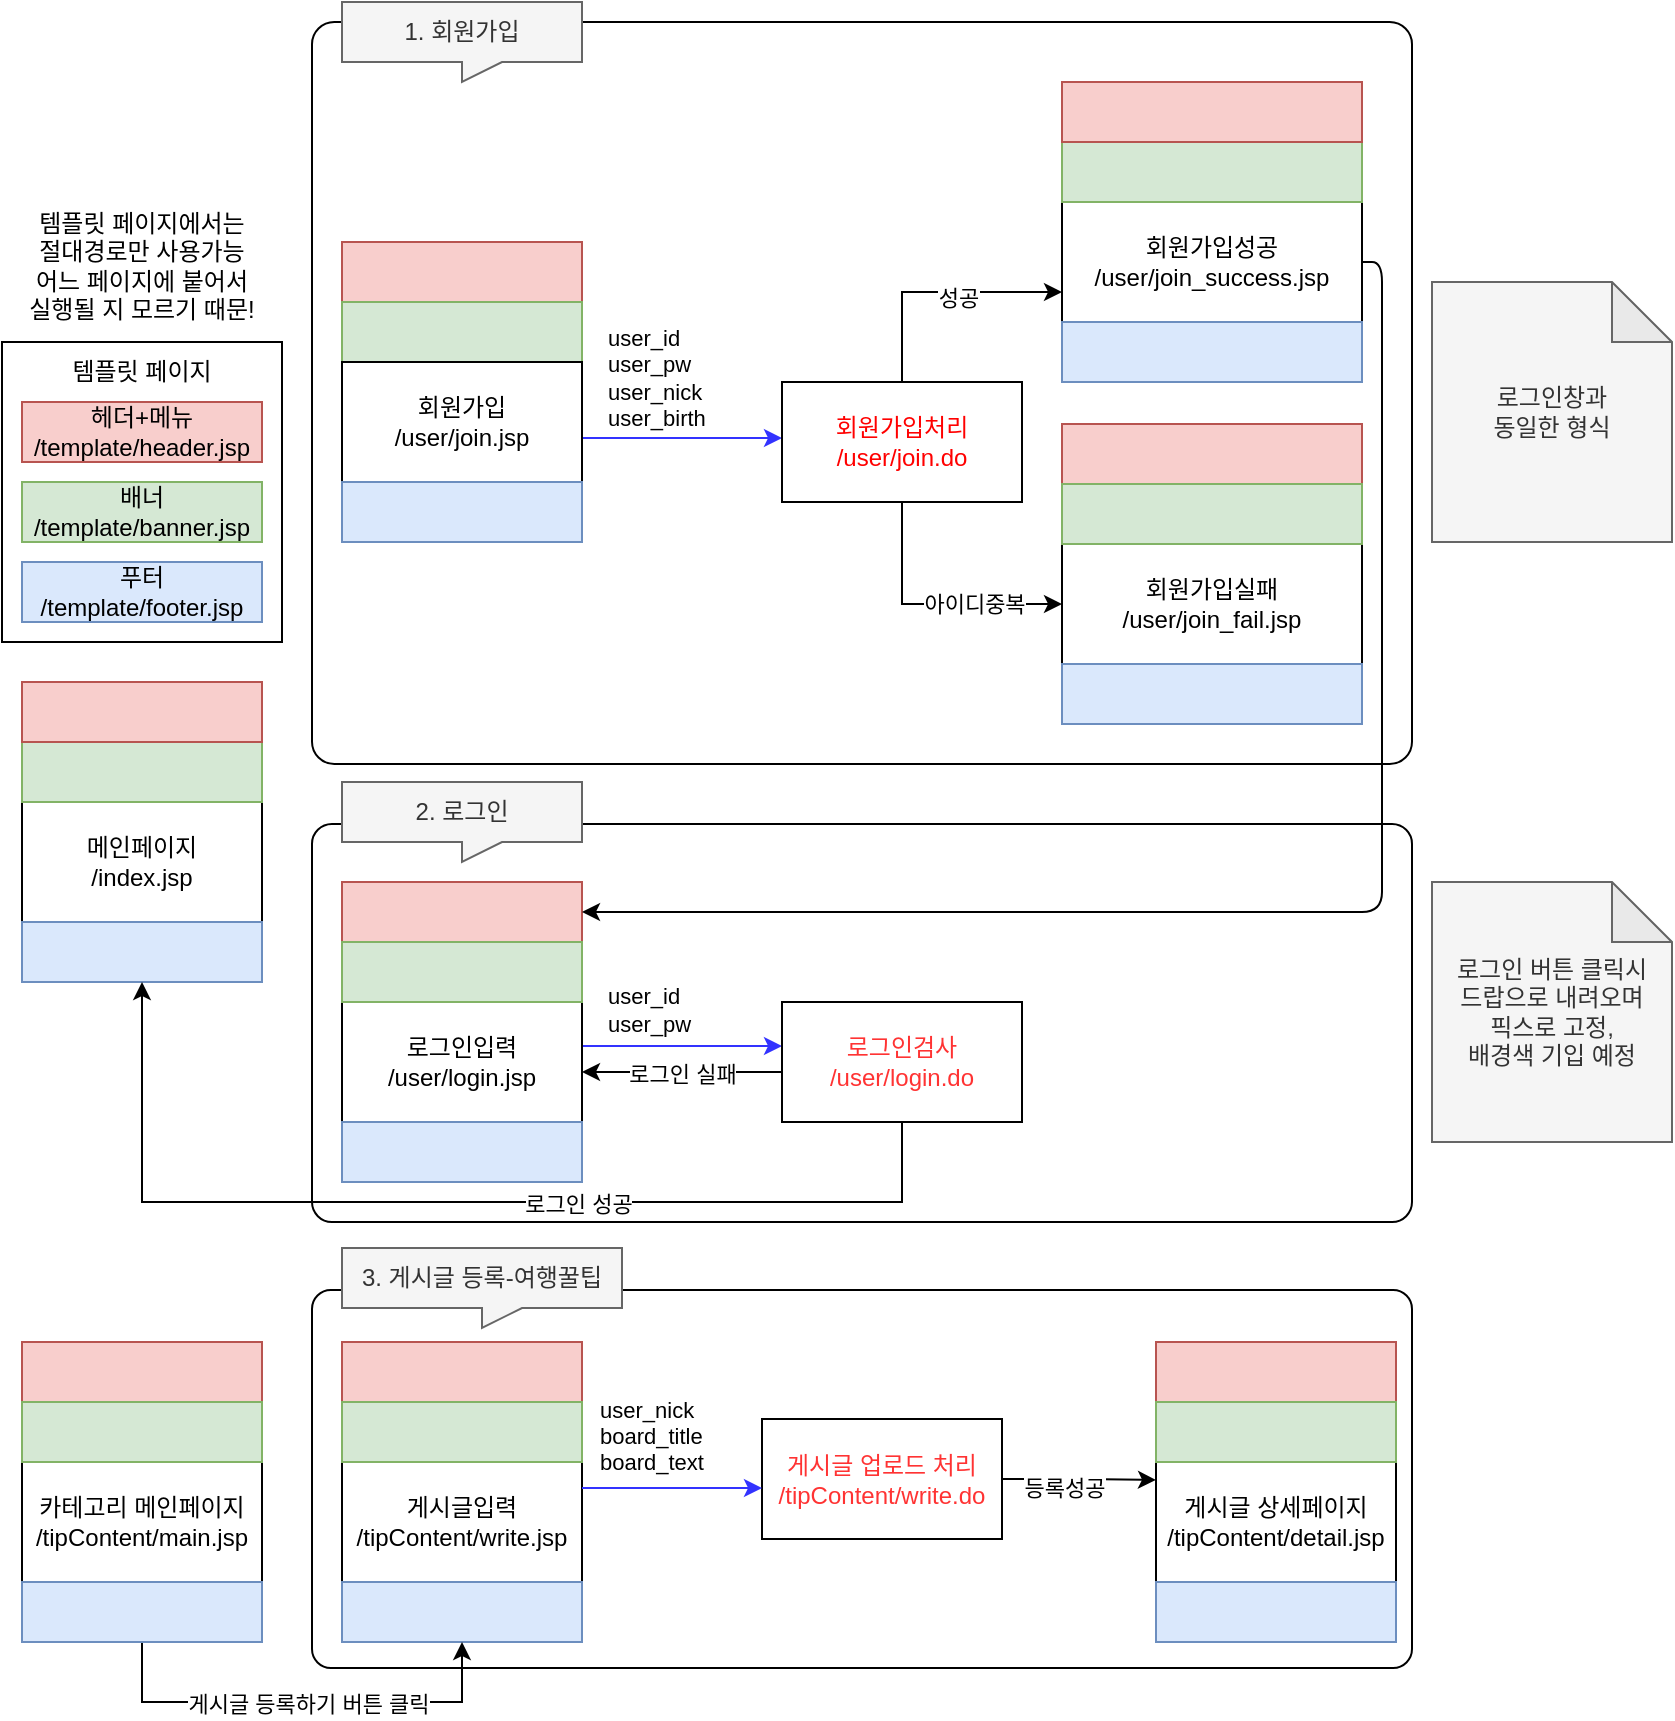 <mxfile version="14.1.8" type="github">
  <diagram id="ZsBfRqcbH99QROAvJv4S" name="Page-1">
    <mxGraphModel dx="851" dy="723" grid="1" gridSize="10" guides="1" tooltips="1" connect="1" arrows="1" fold="1" page="1" pageScale="1" pageWidth="1169" pageHeight="1654" math="0" shadow="0">
      <root>
        <mxCell id="0" />
        <mxCell id="1" parent="0" />
        <mxCell id="gZ8JV7jaEIuzKvq_sZsB-1" value="" style="rounded=0;whiteSpace=wrap;html=1;" vertex="1" parent="1">
          <mxGeometry x="100" y="190" width="140" height="150" as="geometry" />
        </mxCell>
        <mxCell id="gZ8JV7jaEIuzKvq_sZsB-2" value="헤더+메뉴&lt;br&gt;/template/header.jsp" style="rounded=0;whiteSpace=wrap;html=1;fillColor=#f8cecc;strokeColor=#b85450;" vertex="1" parent="1">
          <mxGeometry x="110" y="220" width="120" height="30" as="geometry" />
        </mxCell>
        <mxCell id="gZ8JV7jaEIuzKvq_sZsB-3" value="배너&lt;br&gt;/template/banner.jsp" style="rounded=0;whiteSpace=wrap;html=1;fillColor=#d5e8d4;strokeColor=#82b366;" vertex="1" parent="1">
          <mxGeometry x="110" y="260" width="120" height="30" as="geometry" />
        </mxCell>
        <mxCell id="gZ8JV7jaEIuzKvq_sZsB-4" value="푸터&lt;br&gt;/template/footer.jsp" style="rounded=0;whiteSpace=wrap;html=1;fillColor=#dae8fc;strokeColor=#6c8ebf;" vertex="1" parent="1">
          <mxGeometry x="110" y="300" width="120" height="30" as="geometry" />
        </mxCell>
        <mxCell id="gZ8JV7jaEIuzKvq_sZsB-5" value="템플릿 페이지" style="text;html=1;strokeColor=none;fillColor=none;align=center;verticalAlign=middle;whiteSpace=wrap;rounded=0;" vertex="1" parent="1">
          <mxGeometry x="130" y="195" width="80" height="20" as="geometry" />
        </mxCell>
        <mxCell id="gZ8JV7jaEIuzKvq_sZsB-6" value="템플릿 페이지에서는 &lt;br&gt;절대경로만 사용가능&lt;br&gt;어느 페이지에 붙어서&lt;br&gt;실행될 지 모르기 때문!" style="text;html=1;strokeColor=none;fillColor=none;align=center;verticalAlign=middle;whiteSpace=wrap;rounded=0;" vertex="1" parent="1">
          <mxGeometry x="100" y="120" width="140" height="64" as="geometry" />
        </mxCell>
        <mxCell id="gZ8JV7jaEIuzKvq_sZsB-26" value="" style="rounded=1;whiteSpace=wrap;html=1;strokeColor=#000000;fontColor=#000000;align=left;arcSize=5;" vertex="1" parent="1">
          <mxGeometry x="255" y="431" width="550" height="199" as="geometry" />
        </mxCell>
        <mxCell id="gZ8JV7jaEIuzKvq_sZsB-27" value="" style="rounded=1;whiteSpace=wrap;html=1;fontColor=#000000;align=left;arcSize=3;" vertex="1" parent="1">
          <mxGeometry x="255" y="30" width="550" height="371" as="geometry" />
        </mxCell>
        <mxCell id="gZ8JV7jaEIuzKvq_sZsB-29" value="메인페이지&lt;br&gt;/index.jsp" style="rounded=0;whiteSpace=wrap;html=1;" vertex="1" parent="1">
          <mxGeometry x="110" y="420" width="120" height="60" as="geometry" />
        </mxCell>
        <mxCell id="gZ8JV7jaEIuzKvq_sZsB-30" value="" style="edgeStyle=orthogonalEdgeStyle;rounded=0;orthogonalLoop=1;jettySize=auto;html=1;strokeColor=#3333FF;" edge="1" parent="1">
          <mxGeometry relative="1" as="geometry">
            <mxPoint x="390" y="238" as="sourcePoint" />
            <mxPoint x="490" y="238" as="targetPoint" />
          </mxGeometry>
        </mxCell>
        <mxCell id="gZ8JV7jaEIuzKvq_sZsB-31" value="user_id&lt;br&gt;user_pw&lt;br&gt;user_nick&lt;br&gt;user_birth" style="edgeLabel;html=1;align=left;verticalAlign=middle;resizable=0;points=[];" vertex="1" connectable="0" parent="gZ8JV7jaEIuzKvq_sZsB-30">
          <mxGeometry x="0.345" y="-1" relative="1" as="geometry">
            <mxPoint x="-56.9" y="-31" as="offset" />
          </mxGeometry>
        </mxCell>
        <mxCell id="gZ8JV7jaEIuzKvq_sZsB-33" value="" style="rounded=0;whiteSpace=wrap;html=1;fillColor=#d5e8d4;strokeColor=#82b366;" vertex="1" parent="1">
          <mxGeometry x="110" y="390" width="120" height="30" as="geometry" />
        </mxCell>
        <mxCell id="gZ8JV7jaEIuzKvq_sZsB-35" value="" style="rounded=0;whiteSpace=wrap;html=1;fillColor=#dae8fc;strokeColor=#6c8ebf;" vertex="1" parent="1">
          <mxGeometry x="110" y="480" width="120" height="30" as="geometry" />
        </mxCell>
        <mxCell id="gZ8JV7jaEIuzKvq_sZsB-40" value="" style="edgeStyle=orthogonalEdgeStyle;rounded=0;orthogonalLoop=1;jettySize=auto;html=1;fontColor=#000000;exitX=0.5;exitY=1;exitDx=0;exitDy=0;entryX=0;entryY=0.5;entryDx=0;entryDy=0;" edge="1" parent="1" source="gZ8JV7jaEIuzKvq_sZsB-42" target="gZ8JV7jaEIuzKvq_sZsB-47">
          <mxGeometry relative="1" as="geometry">
            <Array as="points">
              <mxPoint x="550" y="321" />
            </Array>
          </mxGeometry>
        </mxCell>
        <mxCell id="gZ8JV7jaEIuzKvq_sZsB-41" value="아이디중복" style="edgeLabel;html=1;align=center;verticalAlign=middle;resizable=0;points=[];fontColor=#000000;" vertex="1" connectable="0" parent="gZ8JV7jaEIuzKvq_sZsB-40">
          <mxGeometry x="0.397" relative="1" as="geometry">
            <mxPoint x="-4.45" as="offset" />
          </mxGeometry>
        </mxCell>
        <mxCell id="gZ8JV7jaEIuzKvq_sZsB-65" style="edgeStyle=orthogonalEdgeStyle;rounded=0;orthogonalLoop=1;jettySize=auto;html=1;exitX=0.5;exitY=0;exitDx=0;exitDy=0;entryX=0;entryY=0.75;entryDx=0;entryDy=0;" edge="1" parent="1" source="gZ8JV7jaEIuzKvq_sZsB-42" target="gZ8JV7jaEIuzKvq_sZsB-44">
          <mxGeometry relative="1" as="geometry" />
        </mxCell>
        <mxCell id="gZ8JV7jaEIuzKvq_sZsB-66" value="성공" style="edgeLabel;html=1;align=center;verticalAlign=middle;resizable=0;points=[];" vertex="1" connectable="0" parent="gZ8JV7jaEIuzKvq_sZsB-65">
          <mxGeometry x="0.168" y="-3" relative="1" as="geometry">
            <mxPoint as="offset" />
          </mxGeometry>
        </mxCell>
        <mxCell id="gZ8JV7jaEIuzKvq_sZsB-42" value="회원가입처리&lt;br&gt;/user/join.do" style="rounded=0;whiteSpace=wrap;html=1;fontColor=#FF0000;" vertex="1" parent="1">
          <mxGeometry x="490" y="210" width="120" height="60" as="geometry" />
        </mxCell>
        <mxCell id="gZ8JV7jaEIuzKvq_sZsB-44" value="회원가입성공&lt;br&gt;/user/join_success.jsp" style="rounded=0;whiteSpace=wrap;html=1;" vertex="1" parent="1">
          <mxGeometry x="630" y="120" width="150" height="60" as="geometry" />
        </mxCell>
        <mxCell id="gZ8JV7jaEIuzKvq_sZsB-45" value="" style="rounded=0;whiteSpace=wrap;html=1;fillColor=#d5e8d4;strokeColor=#82b366;" vertex="1" parent="1">
          <mxGeometry x="630" y="90" width="150" height="30" as="geometry" />
        </mxCell>
        <mxCell id="gZ8JV7jaEIuzKvq_sZsB-46" value="" style="rounded=0;whiteSpace=wrap;html=1;fillColor=#dae8fc;strokeColor=#6c8ebf;" vertex="1" parent="1">
          <mxGeometry x="630" y="180" width="150" height="30" as="geometry" />
        </mxCell>
        <mxCell id="gZ8JV7jaEIuzKvq_sZsB-47" value="회원가입실패&lt;br&gt;/user/join_fail.jsp" style="rounded=0;whiteSpace=wrap;html=1;" vertex="1" parent="1">
          <mxGeometry x="630" y="291" width="150" height="60" as="geometry" />
        </mxCell>
        <mxCell id="gZ8JV7jaEIuzKvq_sZsB-48" value="" style="rounded=0;whiteSpace=wrap;html=1;fillColor=#f8cecc;strokeColor=#b85450;" vertex="1" parent="1">
          <mxGeometry x="630" y="231" width="150" height="30" as="geometry" />
        </mxCell>
        <mxCell id="gZ8JV7jaEIuzKvq_sZsB-49" value="" style="rounded=0;whiteSpace=wrap;html=1;fillColor=#dae8fc;strokeColor=#6c8ebf;" vertex="1" parent="1">
          <mxGeometry x="630" y="351" width="150" height="30" as="geometry" />
        </mxCell>
        <mxCell id="gZ8JV7jaEIuzKvq_sZsB-52" value="" style="rounded=0;whiteSpace=wrap;html=1;fillColor=#f8cecc;strokeColor=#b85450;" vertex="1" parent="1">
          <mxGeometry x="270" y="460" width="120" height="30" as="geometry" />
        </mxCell>
        <mxCell id="gZ8JV7jaEIuzKvq_sZsB-53" value="" style="edgeStyle=orthogonalEdgeStyle;rounded=0;orthogonalLoop=1;jettySize=auto;html=1;strokeColor=#3333FF;" edge="1" parent="1">
          <mxGeometry relative="1" as="geometry">
            <mxPoint x="390" y="542" as="sourcePoint" />
            <mxPoint x="490" y="542" as="targetPoint" />
            <Array as="points">
              <mxPoint x="450" y="542" />
              <mxPoint x="450" y="542" />
            </Array>
          </mxGeometry>
        </mxCell>
        <mxCell id="gZ8JV7jaEIuzKvq_sZsB-54" value="user_id&lt;br&gt;user_pw" style="edgeLabel;html=1;align=left;verticalAlign=middle;resizable=0;points=[];" vertex="1" connectable="0" parent="gZ8JV7jaEIuzKvq_sZsB-53">
          <mxGeometry x="-0.193" y="-1" relative="1" as="geometry">
            <mxPoint x="-30" y="-19" as="offset" />
          </mxGeometry>
        </mxCell>
        <mxCell id="gZ8JV7jaEIuzKvq_sZsB-55" value="로그인입력&lt;br&gt;/user/login.jsp" style="rounded=0;whiteSpace=wrap;html=1;" vertex="1" parent="1">
          <mxGeometry x="270" y="520" width="120" height="60" as="geometry" />
        </mxCell>
        <mxCell id="gZ8JV7jaEIuzKvq_sZsB-56" value="" style="rounded=0;whiteSpace=wrap;html=1;fillColor=#dae8fc;strokeColor=#6c8ebf;" vertex="1" parent="1">
          <mxGeometry x="270" y="580" width="120" height="30" as="geometry" />
        </mxCell>
        <mxCell id="gZ8JV7jaEIuzKvq_sZsB-57" value="" style="edgeStyle=orthogonalEdgeStyle;rounded=0;orthogonalLoop=1;jettySize=auto;html=1;fontColor=#000000;entryX=0.5;entryY=1;entryDx=0;entryDy=0;exitX=0.5;exitY=1;exitDx=0;exitDy=0;" edge="1" parent="1" source="gZ8JV7jaEIuzKvq_sZsB-60" target="gZ8JV7jaEIuzKvq_sZsB-35">
          <mxGeometry relative="1" as="geometry">
            <Array as="points">
              <mxPoint x="550" y="620" />
              <mxPoint x="170" y="620" />
            </Array>
          </mxGeometry>
        </mxCell>
        <mxCell id="gZ8JV7jaEIuzKvq_sZsB-58" value="로그인 성공" style="edgeLabel;html=1;align=center;verticalAlign=middle;resizable=0;points=[];fontColor=#000000;" vertex="1" connectable="0" parent="gZ8JV7jaEIuzKvq_sZsB-57">
          <mxGeometry x="-0.236" y="1" relative="1" as="geometry">
            <mxPoint as="offset" />
          </mxGeometry>
        </mxCell>
        <mxCell id="gZ8JV7jaEIuzKvq_sZsB-81" style="edgeStyle=orthogonalEdgeStyle;rounded=0;orthogonalLoop=1;jettySize=auto;html=1;exitX=0;exitY=0.5;exitDx=0;exitDy=0;entryX=1;entryY=0.5;entryDx=0;entryDy=0;" edge="1" parent="1">
          <mxGeometry relative="1" as="geometry">
            <mxPoint x="490" y="555" as="sourcePoint" />
            <mxPoint x="390" y="555" as="targetPoint" />
          </mxGeometry>
        </mxCell>
        <mxCell id="gZ8JV7jaEIuzKvq_sZsB-82" value="로그인 실패" style="edgeLabel;html=1;align=center;verticalAlign=middle;resizable=0;points=[];" vertex="1" connectable="0" parent="gZ8JV7jaEIuzKvq_sZsB-81">
          <mxGeometry x="-0.28" y="2" relative="1" as="geometry">
            <mxPoint x="-14" y="-1" as="offset" />
          </mxGeometry>
        </mxCell>
        <mxCell id="gZ8JV7jaEIuzKvq_sZsB-60" value="로그인검사&lt;br&gt;/user/login.do" style="rounded=0;whiteSpace=wrap;html=1;fontColor=#FF3333;" vertex="1" parent="1">
          <mxGeometry x="490" y="520" width="120" height="60" as="geometry" />
        </mxCell>
        <mxCell id="gZ8JV7jaEIuzKvq_sZsB-61" value="" style="rounded=0;whiteSpace=wrap;html=1;fillColor=#f8cecc;strokeColor=#b85450;" vertex="1" parent="1">
          <mxGeometry x="630" y="60" width="150" height="30" as="geometry" />
        </mxCell>
        <mxCell id="gZ8JV7jaEIuzKvq_sZsB-62" value="" style="rounded=0;whiteSpace=wrap;html=1;fillColor=#d5e8d4;strokeColor=#82b366;" vertex="1" parent="1">
          <mxGeometry x="630" y="261" width="150" height="30" as="geometry" />
        </mxCell>
        <mxCell id="gZ8JV7jaEIuzKvq_sZsB-63" value="" style="rounded=0;whiteSpace=wrap;html=1;fillColor=#f8cecc;strokeColor=#b85450;" vertex="1" parent="1">
          <mxGeometry x="110" y="360" width="120" height="30" as="geometry" />
        </mxCell>
        <mxCell id="gZ8JV7jaEIuzKvq_sZsB-67" value="" style="rounded=0;whiteSpace=wrap;html=1;fillColor=#f8cecc;strokeColor=#b85450;" vertex="1" parent="1">
          <mxGeometry x="270" y="140" width="120" height="30" as="geometry" />
        </mxCell>
        <mxCell id="gZ8JV7jaEIuzKvq_sZsB-68" value="" style="rounded=0;whiteSpace=wrap;html=1;fillColor=#d5e8d4;strokeColor=#82b366;" vertex="1" parent="1">
          <mxGeometry x="270" y="170" width="120" height="30" as="geometry" />
        </mxCell>
        <mxCell id="gZ8JV7jaEIuzKvq_sZsB-69" value="회원가입&lt;br&gt;/user/join.jsp" style="rounded=0;whiteSpace=wrap;html=1;" vertex="1" parent="1">
          <mxGeometry x="270" y="200" width="120" height="60" as="geometry" />
        </mxCell>
        <mxCell id="gZ8JV7jaEIuzKvq_sZsB-70" value="" style="rounded=0;whiteSpace=wrap;html=1;fillColor=#dae8fc;strokeColor=#6c8ebf;" vertex="1" parent="1">
          <mxGeometry x="270" y="260" width="120" height="30" as="geometry" />
        </mxCell>
        <mxCell id="gZ8JV7jaEIuzKvq_sZsB-72" value="1. 회원가입" style="shape=callout;whiteSpace=wrap;html=1;perimeter=calloutPerimeter;align=center;fillColor=#f5f5f5;strokeColor=#666666;fontColor=#333333;position2=0.5;size=10;position=0.5;" vertex="1" parent="1">
          <mxGeometry x="270" y="20" width="120" height="40" as="geometry" />
        </mxCell>
        <mxCell id="gZ8JV7jaEIuzKvq_sZsB-73" value="2. 로그인" style="shape=callout;whiteSpace=wrap;html=1;perimeter=calloutPerimeter;align=center;fillColor=#f5f5f5;strokeColor=#666666;fontColor=#333333;position2=0.5;size=10;position=0.5;" vertex="1" parent="1">
          <mxGeometry x="270" y="410" width="120" height="40" as="geometry" />
        </mxCell>
        <mxCell id="gZ8JV7jaEIuzKvq_sZsB-74" value="" style="rounded=1;whiteSpace=wrap;html=1;strokeColor=#000000;fontColor=#000000;align=left;arcSize=5;" vertex="1" parent="1">
          <mxGeometry x="255" y="664" width="550" height="189" as="geometry" />
        </mxCell>
        <mxCell id="gZ8JV7jaEIuzKvq_sZsB-75" value="3. 게시글 등록-여행꿀팁" style="shape=callout;whiteSpace=wrap;html=1;perimeter=calloutPerimeter;align=center;fillColor=#f5f5f5;strokeColor=#666666;fontColor=#333333;position2=0.5;size=10;position=0.5;" vertex="1" parent="1">
          <mxGeometry x="270" y="643" width="140" height="40" as="geometry" />
        </mxCell>
        <mxCell id="gZ8JV7jaEIuzKvq_sZsB-76" value="" style="rounded=0;whiteSpace=wrap;html=1;fillColor=#d5e8d4;strokeColor=#82b366;" vertex="1" parent="1">
          <mxGeometry x="270" y="490" width="120" height="30" as="geometry" />
        </mxCell>
        <mxCell id="gZ8JV7jaEIuzKvq_sZsB-79" value="" style="endArrow=classic;html=1;entryX=1;entryY=0.5;entryDx=0;entryDy=0;exitX=1;exitY=0.5;exitDx=0;exitDy=0;" edge="1" parent="1" source="gZ8JV7jaEIuzKvq_sZsB-44" target="gZ8JV7jaEIuzKvq_sZsB-52">
          <mxGeometry width="50" height="50" relative="1" as="geometry">
            <mxPoint x="470" y="450" as="sourcePoint" />
            <mxPoint x="520" y="400" as="targetPoint" />
            <Array as="points">
              <mxPoint x="790" y="150" />
              <mxPoint x="790" y="475" />
              <mxPoint x="580" y="475" />
            </Array>
          </mxGeometry>
        </mxCell>
        <mxCell id="gZ8JV7jaEIuzKvq_sZsB-83" value="" style="rounded=0;whiteSpace=wrap;html=1;fillColor=#f8cecc;strokeColor=#b85450;" vertex="1" parent="1">
          <mxGeometry x="270" y="690" width="120" height="30" as="geometry" />
        </mxCell>
        <mxCell id="gZ8JV7jaEIuzKvq_sZsB-84" value="게시글입력&lt;br&gt;/tipContent/write.jsp" style="rounded=0;whiteSpace=wrap;html=1;" vertex="1" parent="1">
          <mxGeometry x="270" y="750" width="120" height="60" as="geometry" />
        </mxCell>
        <mxCell id="gZ8JV7jaEIuzKvq_sZsB-85" value="" style="rounded=0;whiteSpace=wrap;html=1;fillColor=#dae8fc;strokeColor=#6c8ebf;" vertex="1" parent="1">
          <mxGeometry x="270" y="810" width="120" height="30" as="geometry" />
        </mxCell>
        <mxCell id="gZ8JV7jaEIuzKvq_sZsB-86" value="" style="rounded=0;whiteSpace=wrap;html=1;fillColor=#d5e8d4;strokeColor=#82b366;" vertex="1" parent="1">
          <mxGeometry x="270" y="720" width="120" height="30" as="geometry" />
        </mxCell>
        <mxCell id="gZ8JV7jaEIuzKvq_sZsB-96" style="edgeStyle=orthogonalEdgeStyle;rounded=0;orthogonalLoop=1;jettySize=auto;html=1;exitX=1;exitY=0.5;exitDx=0;exitDy=0;entryX=0;entryY=0.15;entryDx=0;entryDy=0;entryPerimeter=0;" edge="1" parent="1" source="gZ8JV7jaEIuzKvq_sZsB-87" target="gZ8JV7jaEIuzKvq_sZsB-91">
          <mxGeometry relative="1" as="geometry">
            <Array as="points">
              <mxPoint x="640" y="759" />
              <mxPoint x="640" y="759" />
            </Array>
          </mxGeometry>
        </mxCell>
        <mxCell id="gZ8JV7jaEIuzKvq_sZsB-99" value="등록성공" style="edgeLabel;html=1;align=center;verticalAlign=middle;resizable=0;points=[];" vertex="1" connectable="0" parent="gZ8JV7jaEIuzKvq_sZsB-96">
          <mxGeometry x="-0.205" y="-4" relative="1" as="geometry">
            <mxPoint as="offset" />
          </mxGeometry>
        </mxCell>
        <mxCell id="gZ8JV7jaEIuzKvq_sZsB-87" value="게시글 업로드 처리&lt;br&gt;/tipContent/write.do" style="rounded=0;whiteSpace=wrap;html=1;fontColor=#FF3333;" vertex="1" parent="1">
          <mxGeometry x="480" y="728.5" width="120" height="60" as="geometry" />
        </mxCell>
        <mxCell id="gZ8JV7jaEIuzKvq_sZsB-88" value="" style="edgeStyle=orthogonalEdgeStyle;rounded=0;orthogonalLoop=1;jettySize=auto;html=1;strokeColor=#3333FF;" edge="1" parent="1">
          <mxGeometry relative="1" as="geometry">
            <mxPoint x="390" y="763" as="sourcePoint" />
            <mxPoint x="480" y="763" as="targetPoint" />
            <Array as="points">
              <mxPoint x="450" y="763" />
              <mxPoint x="450" y="763" />
            </Array>
          </mxGeometry>
        </mxCell>
        <mxCell id="gZ8JV7jaEIuzKvq_sZsB-89" value="user_nick&lt;br&gt;board_title&lt;br&gt;board_text" style="edgeLabel;html=1;align=left;verticalAlign=middle;resizable=0;points=[];" vertex="1" connectable="0" parent="gZ8JV7jaEIuzKvq_sZsB-88">
          <mxGeometry x="-0.193" y="-1" relative="1" as="geometry">
            <mxPoint x="-30" y="-27" as="offset" />
          </mxGeometry>
        </mxCell>
        <mxCell id="gZ8JV7jaEIuzKvq_sZsB-90" value="" style="rounded=0;whiteSpace=wrap;html=1;fillColor=#f8cecc;strokeColor=#b85450;" vertex="1" parent="1">
          <mxGeometry x="677" y="690" width="120" height="30" as="geometry" />
        </mxCell>
        <mxCell id="gZ8JV7jaEIuzKvq_sZsB-91" value="게시글 상세페이지&lt;br&gt;/tipContent/detail.jsp" style="rounded=0;whiteSpace=wrap;html=1;" vertex="1" parent="1">
          <mxGeometry x="677" y="750" width="120" height="60" as="geometry" />
        </mxCell>
        <mxCell id="gZ8JV7jaEIuzKvq_sZsB-92" value="" style="rounded=0;whiteSpace=wrap;html=1;fillColor=#dae8fc;strokeColor=#6c8ebf;" vertex="1" parent="1">
          <mxGeometry x="677" y="810" width="120" height="30" as="geometry" />
        </mxCell>
        <mxCell id="gZ8JV7jaEIuzKvq_sZsB-93" value="" style="rounded=0;whiteSpace=wrap;html=1;fillColor=#d5e8d4;strokeColor=#82b366;" vertex="1" parent="1">
          <mxGeometry x="677" y="720" width="120" height="30" as="geometry" />
        </mxCell>
        <mxCell id="gZ8JV7jaEIuzKvq_sZsB-101" value="" style="rounded=0;whiteSpace=wrap;html=1;fillColor=#f8cecc;strokeColor=#b85450;" vertex="1" parent="1">
          <mxGeometry x="110" y="690" width="120" height="30" as="geometry" />
        </mxCell>
        <mxCell id="gZ8JV7jaEIuzKvq_sZsB-102" value="카테고리 메인페이지&lt;br&gt;/tipContent/main.jsp" style="rounded=0;whiteSpace=wrap;html=1;" vertex="1" parent="1">
          <mxGeometry x="110" y="750" width="120" height="60" as="geometry" />
        </mxCell>
        <mxCell id="gZ8JV7jaEIuzKvq_sZsB-107" style="edgeStyle=orthogonalEdgeStyle;rounded=0;orthogonalLoop=1;jettySize=auto;html=1;exitX=0.5;exitY=1;exitDx=0;exitDy=0;entryX=0.5;entryY=1;entryDx=0;entryDy=0;" edge="1" parent="1" source="gZ8JV7jaEIuzKvq_sZsB-103" target="gZ8JV7jaEIuzKvq_sZsB-85">
          <mxGeometry relative="1" as="geometry">
            <Array as="points">
              <mxPoint x="170" y="870" />
              <mxPoint x="330" y="870" />
            </Array>
          </mxGeometry>
        </mxCell>
        <mxCell id="gZ8JV7jaEIuzKvq_sZsB-108" value="게시글 등록하기 버튼 클릭" style="edgeLabel;html=1;align=center;verticalAlign=middle;resizable=0;points=[];" vertex="1" connectable="0" parent="gZ8JV7jaEIuzKvq_sZsB-107">
          <mxGeometry x="-0.27" y="-1" relative="1" as="geometry">
            <mxPoint x="32" as="offset" />
          </mxGeometry>
        </mxCell>
        <mxCell id="gZ8JV7jaEIuzKvq_sZsB-103" value="" style="rounded=0;whiteSpace=wrap;html=1;fillColor=#dae8fc;strokeColor=#6c8ebf;" vertex="1" parent="1">
          <mxGeometry x="110" y="810" width="120" height="30" as="geometry" />
        </mxCell>
        <mxCell id="gZ8JV7jaEIuzKvq_sZsB-104" value="" style="rounded=0;whiteSpace=wrap;html=1;fillColor=#d5e8d4;strokeColor=#82b366;" vertex="1" parent="1">
          <mxGeometry x="110" y="720" width="120" height="30" as="geometry" />
        </mxCell>
        <mxCell id="gZ8JV7jaEIuzKvq_sZsB-109" value="로그인 버튼 클릭시&lt;br&gt;드랍으로 내려오며&lt;br&gt;픽스로 고정,&lt;br&gt;배경색 기입 예정" style="shape=note;whiteSpace=wrap;html=1;backgroundOutline=1;darkOpacity=0.05;align=center;fillColor=#f5f5f5;strokeColor=#666666;fontColor=#333333;" vertex="1" parent="1">
          <mxGeometry x="815" y="460" width="120" height="130" as="geometry" />
        </mxCell>
        <mxCell id="gZ8JV7jaEIuzKvq_sZsB-110" value="로그인창과 &lt;br&gt;동일한 형식" style="shape=note;whiteSpace=wrap;html=1;backgroundOutline=1;darkOpacity=0.05;align=center;fillColor=#f5f5f5;strokeColor=#666666;fontColor=#333333;" vertex="1" parent="1">
          <mxGeometry x="815" y="160" width="120" height="130" as="geometry" />
        </mxCell>
      </root>
    </mxGraphModel>
  </diagram>
</mxfile>
